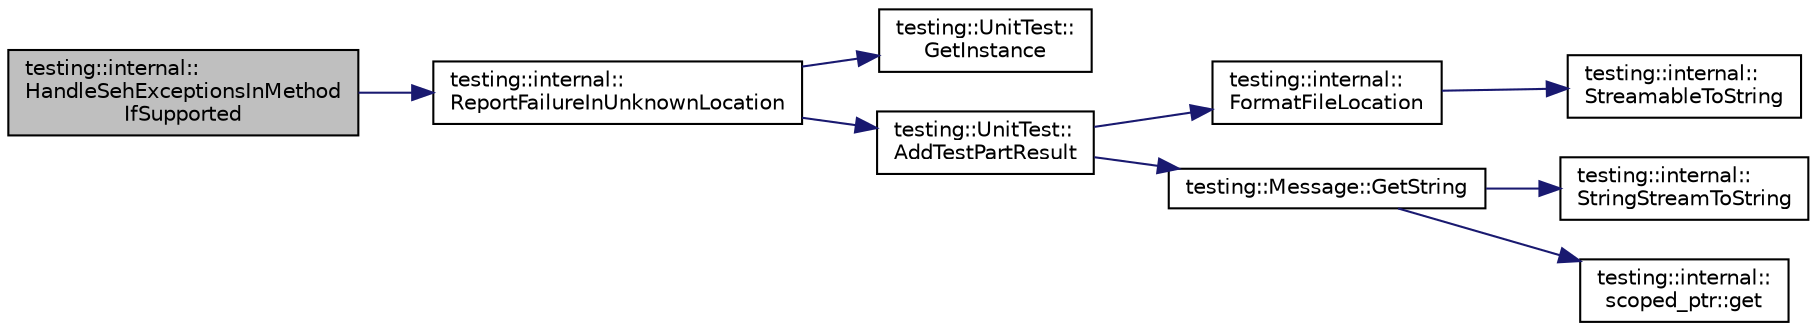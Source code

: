 digraph "testing::internal::HandleSehExceptionsInMethodIfSupported"
{
  edge [fontname="Helvetica",fontsize="10",labelfontname="Helvetica",labelfontsize="10"];
  node [fontname="Helvetica",fontsize="10",shape=record];
  rankdir="LR";
  Node1330 [label="testing::internal::\lHandleSehExceptionsInMethod\lIfSupported",height=0.2,width=0.4,color="black", fillcolor="grey75", style="filled", fontcolor="black"];
  Node1330 -> Node1331 [color="midnightblue",fontsize="10",style="solid",fontname="Helvetica"];
  Node1331 [label="testing::internal::\lReportFailureInUnknownLocation",height=0.2,width=0.4,color="black", fillcolor="white", style="filled",URL="$d0/da7/namespacetesting_1_1internal.html#a85f6ff0e40f9a5f10af66a73cf1364fa"];
  Node1331 -> Node1332 [color="midnightblue",fontsize="10",style="solid",fontname="Helvetica"];
  Node1332 [label="testing::UnitTest::\lGetInstance",height=0.2,width=0.4,color="black", fillcolor="white", style="filled",URL="$d7/d47/classtesting_1_1_unit_test.html#a24192400b70b3b946746954e9574fb8e"];
  Node1331 -> Node1333 [color="midnightblue",fontsize="10",style="solid",fontname="Helvetica"];
  Node1333 [label="testing::UnitTest::\lAddTestPartResult",height=0.2,width=0.4,color="black", fillcolor="white", style="filled",URL="$d7/d47/classtesting_1_1_unit_test.html#a1d157d2e9a5c1d3405333410c6b13932"];
  Node1333 -> Node1334 [color="midnightblue",fontsize="10",style="solid",fontname="Helvetica"];
  Node1334 [label="testing::internal::\lFormatFileLocation",height=0.2,width=0.4,color="black", fillcolor="white", style="filled",URL="$d0/da7/namespacetesting_1_1internal.html#a31b7c3abed4a7c395f42c61e993989f4"];
  Node1334 -> Node1335 [color="midnightblue",fontsize="10",style="solid",fontname="Helvetica"];
  Node1335 [label="testing::internal::\lStreamableToString",height=0.2,width=0.4,color="black", fillcolor="white", style="filled",URL="$d0/da7/namespacetesting_1_1internal.html#aad4beed95d0846e6ffc5da0978ef3bb9"];
  Node1333 -> Node1336 [color="midnightblue",fontsize="10",style="solid",fontname="Helvetica"];
  Node1336 [label="testing::Message::GetString",height=0.2,width=0.4,color="black", fillcolor="white", style="filled",URL="$d2/da9/classtesting_1_1_message.html#a2cdc4df62bdcc9df37651a1cf527704e"];
  Node1336 -> Node1337 [color="midnightblue",fontsize="10",style="solid",fontname="Helvetica"];
  Node1337 [label="testing::internal::\lStringStreamToString",height=0.2,width=0.4,color="black", fillcolor="white", style="filled",URL="$d0/da7/namespacetesting_1_1internal.html#ac0a2b7f69fc829d80a39e925b6417e39"];
  Node1336 -> Node1338 [color="midnightblue",fontsize="10",style="solid",fontname="Helvetica"];
  Node1338 [label="testing::internal::\lscoped_ptr::get",height=0.2,width=0.4,color="black", fillcolor="white", style="filled",URL="$de/d6a/classtesting_1_1internal_1_1scoped__ptr.html#aa5984291e12453f1e81b7676d1fa26fd"];
}
